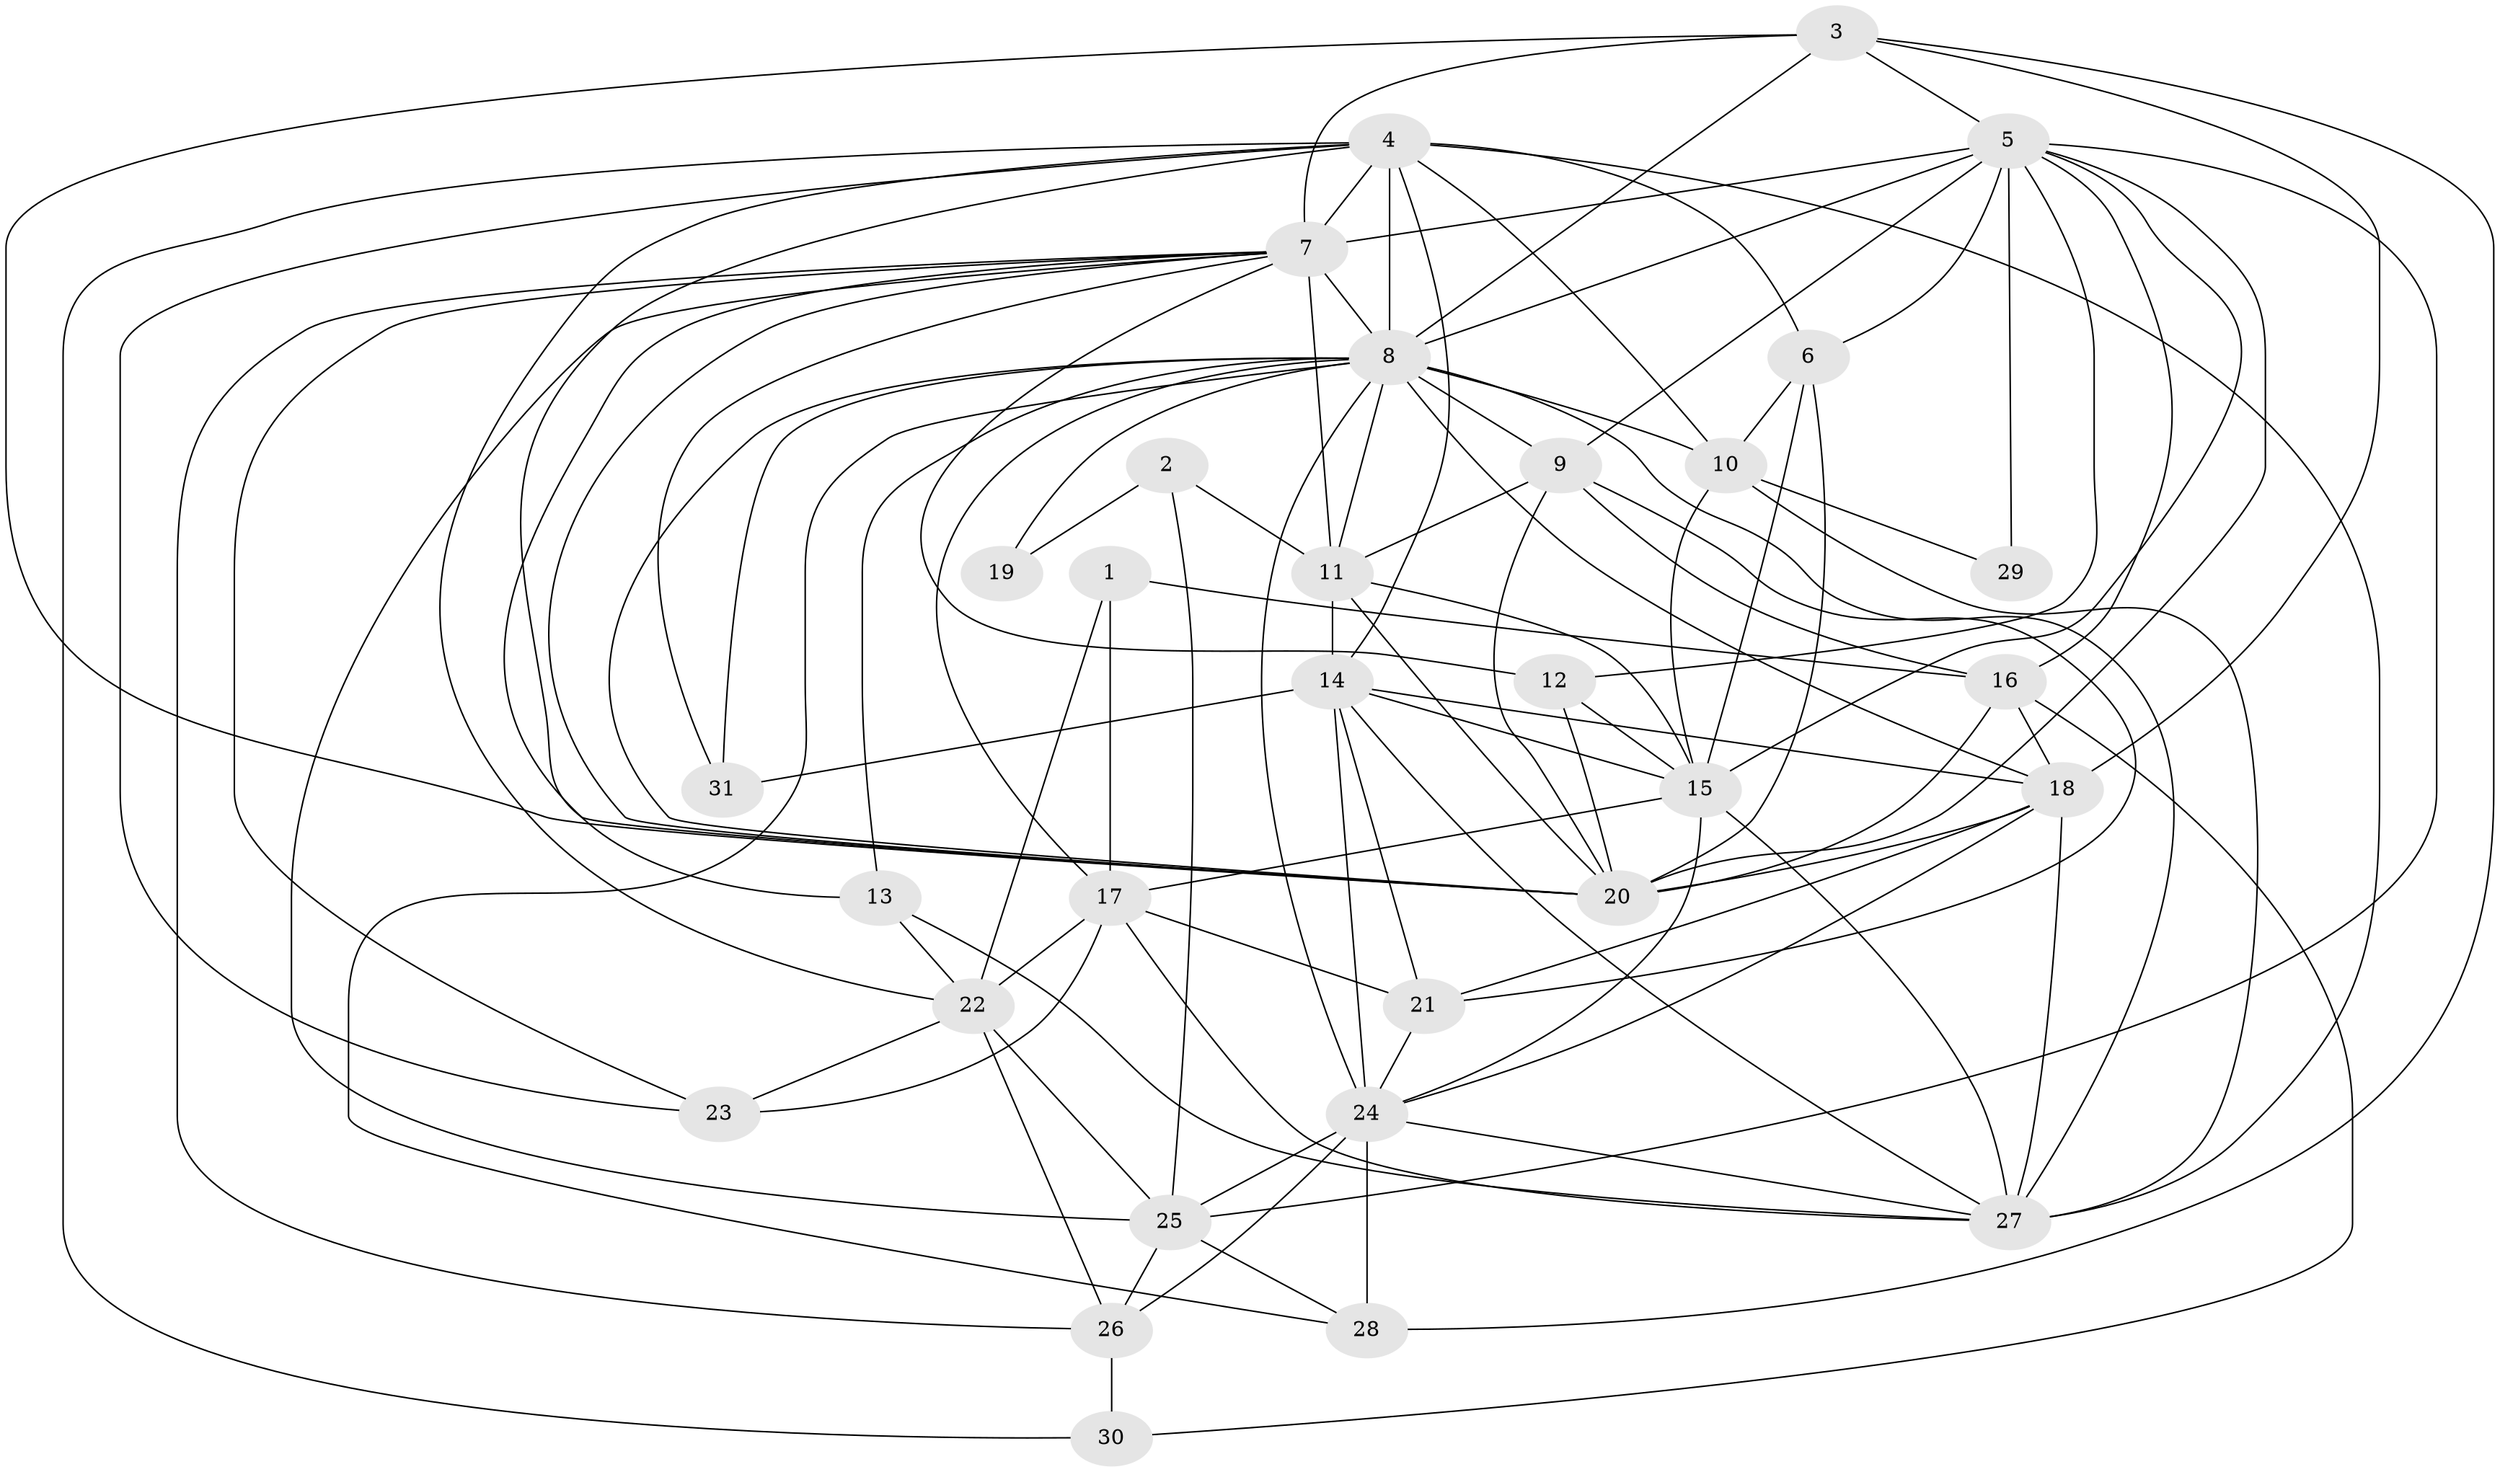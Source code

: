 // original degree distribution, {3: 0.37254901960784315, 4: 0.19607843137254902, 5: 0.23529411764705882, 7: 0.058823529411764705, 6: 0.058823529411764705, 2: 0.0784313725490196}
// Generated by graph-tools (version 1.1) at 2025/51/03/04/25 22:51:02]
// undirected, 31 vertices, 101 edges
graph export_dot {
  node [color=gray90,style=filled];
  1;
  2;
  3;
  4;
  5;
  6;
  7;
  8;
  9;
  10;
  11;
  12;
  13;
  14;
  15;
  16;
  17;
  18;
  19;
  20;
  21;
  22;
  23;
  24;
  25;
  26;
  27;
  28;
  29;
  30;
  31;
  1 -- 16 [weight=1.0];
  1 -- 17 [weight=1.0];
  1 -- 22 [weight=1.0];
  2 -- 11 [weight=2.0];
  2 -- 19 [weight=2.0];
  2 -- 25 [weight=3.0];
  3 -- 5 [weight=3.0];
  3 -- 7 [weight=3.0];
  3 -- 8 [weight=1.0];
  3 -- 18 [weight=1.0];
  3 -- 20 [weight=1.0];
  3 -- 28 [weight=1.0];
  4 -- 6 [weight=1.0];
  4 -- 7 [weight=3.0];
  4 -- 8 [weight=2.0];
  4 -- 10 [weight=1.0];
  4 -- 14 [weight=1.0];
  4 -- 20 [weight=1.0];
  4 -- 22 [weight=1.0];
  4 -- 23 [weight=1.0];
  4 -- 27 [weight=1.0];
  4 -- 30 [weight=1.0];
  5 -- 6 [weight=1.0];
  5 -- 7 [weight=1.0];
  5 -- 8 [weight=3.0];
  5 -- 9 [weight=1.0];
  5 -- 12 [weight=1.0];
  5 -- 15 [weight=1.0];
  5 -- 16 [weight=1.0];
  5 -- 20 [weight=3.0];
  5 -- 25 [weight=2.0];
  5 -- 29 [weight=1.0];
  6 -- 10 [weight=1.0];
  6 -- 15 [weight=1.0];
  6 -- 20 [weight=1.0];
  7 -- 8 [weight=1.0];
  7 -- 11 [weight=4.0];
  7 -- 12 [weight=1.0];
  7 -- 13 [weight=1.0];
  7 -- 20 [weight=1.0];
  7 -- 23 [weight=1.0];
  7 -- 25 [weight=1.0];
  7 -- 26 [weight=2.0];
  7 -- 31 [weight=2.0];
  8 -- 9 [weight=1.0];
  8 -- 10 [weight=1.0];
  8 -- 11 [weight=1.0];
  8 -- 13 [weight=1.0];
  8 -- 17 [weight=1.0];
  8 -- 18 [weight=1.0];
  8 -- 19 [weight=1.0];
  8 -- 20 [weight=1.0];
  8 -- 24 [weight=1.0];
  8 -- 27 [weight=1.0];
  8 -- 28 [weight=1.0];
  8 -- 31 [weight=1.0];
  9 -- 11 [weight=2.0];
  9 -- 16 [weight=1.0];
  9 -- 20 [weight=1.0];
  9 -- 21 [weight=1.0];
  10 -- 15 [weight=1.0];
  10 -- 27 [weight=1.0];
  10 -- 29 [weight=1.0];
  11 -- 14 [weight=1.0];
  11 -- 15 [weight=2.0];
  11 -- 20 [weight=1.0];
  12 -- 15 [weight=3.0];
  12 -- 20 [weight=1.0];
  13 -- 22 [weight=1.0];
  13 -- 27 [weight=1.0];
  14 -- 15 [weight=1.0];
  14 -- 18 [weight=1.0];
  14 -- 21 [weight=1.0];
  14 -- 24 [weight=2.0];
  14 -- 27 [weight=1.0];
  14 -- 31 [weight=1.0];
  15 -- 17 [weight=2.0];
  15 -- 24 [weight=1.0];
  15 -- 27 [weight=1.0];
  16 -- 18 [weight=1.0];
  16 -- 20 [weight=2.0];
  16 -- 30 [weight=1.0];
  17 -- 21 [weight=1.0];
  17 -- 22 [weight=2.0];
  17 -- 23 [weight=1.0];
  17 -- 27 [weight=1.0];
  18 -- 20 [weight=1.0];
  18 -- 21 [weight=1.0];
  18 -- 24 [weight=1.0];
  18 -- 27 [weight=1.0];
  21 -- 24 [weight=1.0];
  22 -- 23 [weight=1.0];
  22 -- 25 [weight=1.0];
  22 -- 26 [weight=1.0];
  24 -- 25 [weight=1.0];
  24 -- 26 [weight=1.0];
  24 -- 27 [weight=1.0];
  24 -- 28 [weight=2.0];
  25 -- 26 [weight=2.0];
  25 -- 28 [weight=1.0];
  26 -- 30 [weight=1.0];
}
